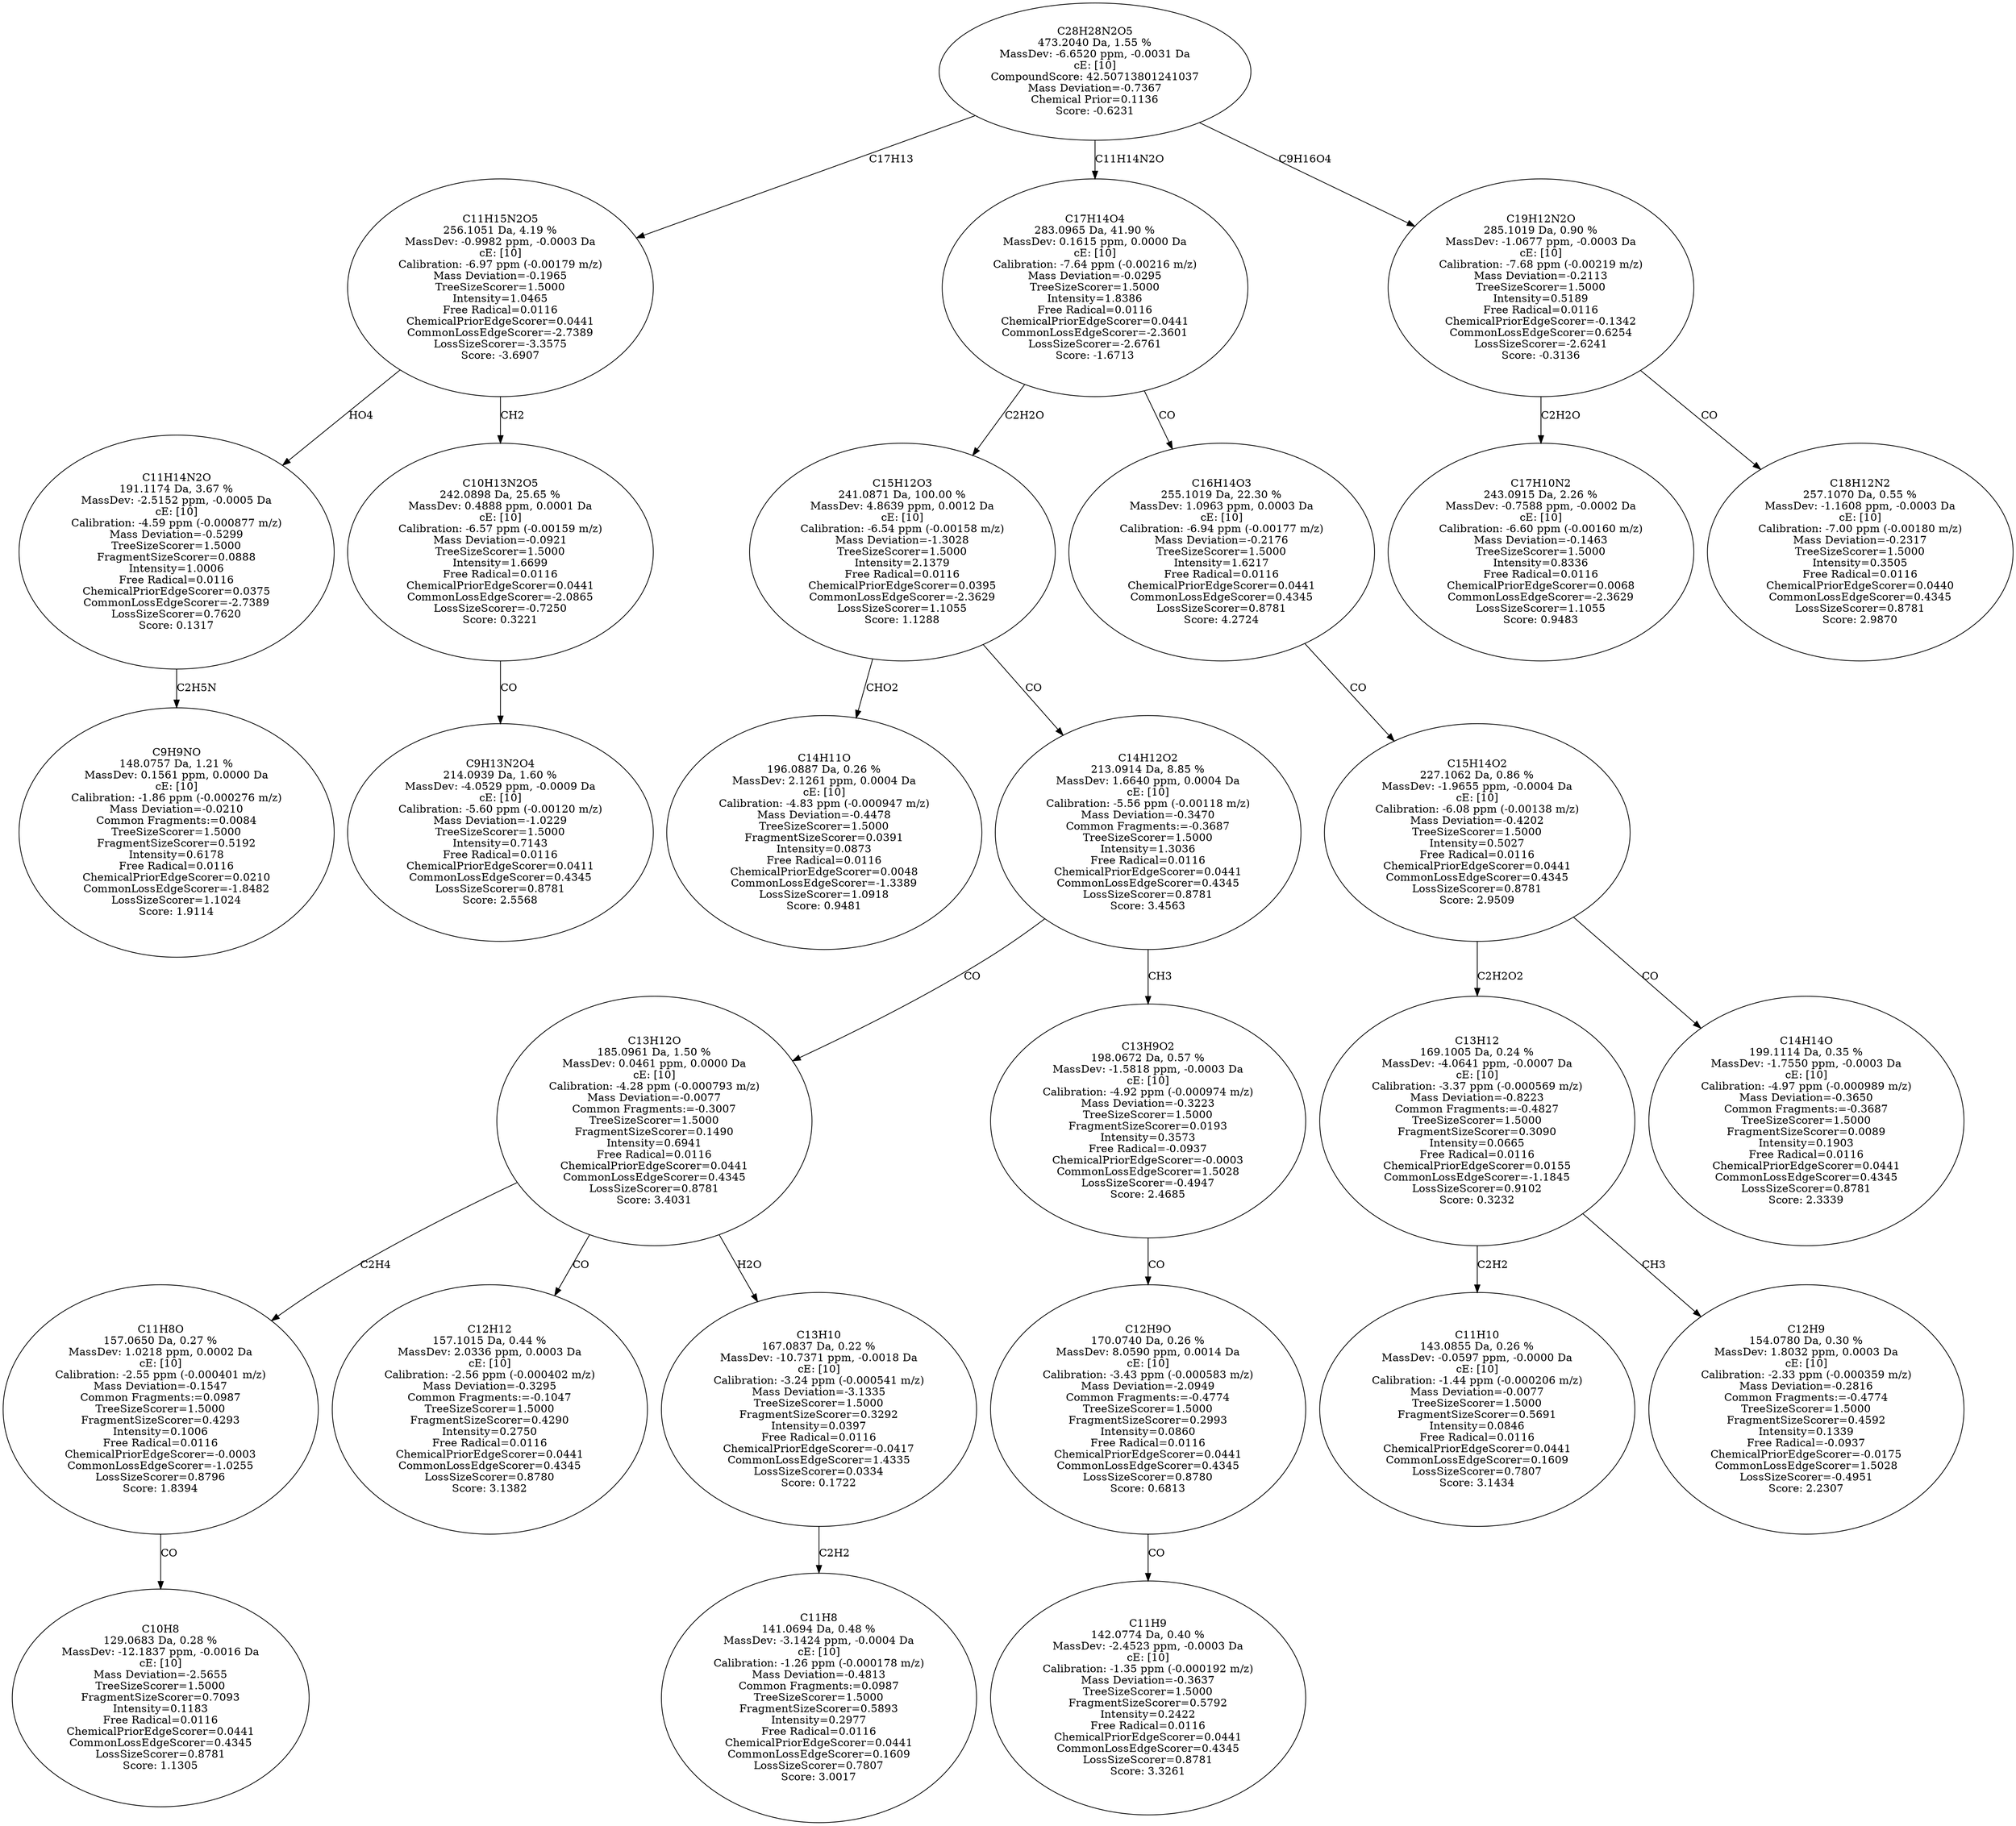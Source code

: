 strict digraph {
v1 [label="C9H9NO\n148.0757 Da, 1.21 %\nMassDev: 0.1561 ppm, 0.0000 Da\ncE: [10]\nCalibration: -1.86 ppm (-0.000276 m/z)\nMass Deviation=-0.0210\nCommon Fragments:=0.0084\nTreeSizeScorer=1.5000\nFragmentSizeScorer=0.5192\nIntensity=0.6178\nFree Radical=0.0116\nChemicalPriorEdgeScorer=0.0210\nCommonLossEdgeScorer=-1.8482\nLossSizeScorer=1.1024\nScore: 1.9114"];
v2 [label="C11H14N2O\n191.1174 Da, 3.67 %\nMassDev: -2.5152 ppm, -0.0005 Da\ncE: [10]\nCalibration: -4.59 ppm (-0.000877 m/z)\nMass Deviation=-0.5299\nTreeSizeScorer=1.5000\nFragmentSizeScorer=0.0888\nIntensity=1.0006\nFree Radical=0.0116\nChemicalPriorEdgeScorer=0.0375\nCommonLossEdgeScorer=-2.7389\nLossSizeScorer=0.7620\nScore: 0.1317"];
v3 [label="C9H13N2O4\n214.0939 Da, 1.60 %\nMassDev: -4.0529 ppm, -0.0009 Da\ncE: [10]\nCalibration: -5.60 ppm (-0.00120 m/z)\nMass Deviation=-1.0229\nTreeSizeScorer=1.5000\nIntensity=0.7143\nFree Radical=0.0116\nChemicalPriorEdgeScorer=0.0411\nCommonLossEdgeScorer=0.4345\nLossSizeScorer=0.8781\nScore: 2.5568"];
v4 [label="C10H13N2O5\n242.0898 Da, 25.65 %\nMassDev: 0.4888 ppm, 0.0001 Da\ncE: [10]\nCalibration: -6.57 ppm (-0.00159 m/z)\nMass Deviation=-0.0921\nTreeSizeScorer=1.5000\nIntensity=1.6699\nFree Radical=0.0116\nChemicalPriorEdgeScorer=0.0441\nCommonLossEdgeScorer=-2.0865\nLossSizeScorer=-0.7250\nScore: 0.3221"];
v5 [label="C11H15N2O5\n256.1051 Da, 4.19 %\nMassDev: -0.9982 ppm, -0.0003 Da\ncE: [10]\nCalibration: -6.97 ppm (-0.00179 m/z)\nMass Deviation=-0.1965\nTreeSizeScorer=1.5000\nIntensity=1.0465\nFree Radical=0.0116\nChemicalPriorEdgeScorer=0.0441\nCommonLossEdgeScorer=-2.7389\nLossSizeScorer=-3.3575\nScore: -3.6907"];
v6 [label="C14H11O\n196.0887 Da, 0.26 %\nMassDev: 2.1261 ppm, 0.0004 Da\ncE: [10]\nCalibration: -4.83 ppm (-0.000947 m/z)\nMass Deviation=-0.4478\nTreeSizeScorer=1.5000\nFragmentSizeScorer=0.0391\nIntensity=0.0873\nFree Radical=0.0116\nChemicalPriorEdgeScorer=0.0048\nCommonLossEdgeScorer=-1.3389\nLossSizeScorer=1.0918\nScore: 0.9481"];
v7 [label="C10H8\n129.0683 Da, 0.28 %\nMassDev: -12.1837 ppm, -0.0016 Da\ncE: [10]\nMass Deviation=-2.5655\nTreeSizeScorer=1.5000\nFragmentSizeScorer=0.7093\nIntensity=0.1183\nFree Radical=0.0116\nChemicalPriorEdgeScorer=0.0441\nCommonLossEdgeScorer=0.4345\nLossSizeScorer=0.8781\nScore: 1.1305"];
v8 [label="C11H8O\n157.0650 Da, 0.27 %\nMassDev: 1.0218 ppm, 0.0002 Da\ncE: [10]\nCalibration: -2.55 ppm (-0.000401 m/z)\nMass Deviation=-0.1547\nCommon Fragments:=0.0987\nTreeSizeScorer=1.5000\nFragmentSizeScorer=0.4293\nIntensity=0.1006\nFree Radical=0.0116\nChemicalPriorEdgeScorer=-0.0003\nCommonLossEdgeScorer=-1.0255\nLossSizeScorer=0.8796\nScore: 1.8394"];
v9 [label="C12H12\n157.1015 Da, 0.44 %\nMassDev: 2.0336 ppm, 0.0003 Da\ncE: [10]\nCalibration: -2.56 ppm (-0.000402 m/z)\nMass Deviation=-0.3295\nCommon Fragments:=-0.1047\nTreeSizeScorer=1.5000\nFragmentSizeScorer=0.4290\nIntensity=0.2750\nFree Radical=0.0116\nChemicalPriorEdgeScorer=0.0441\nCommonLossEdgeScorer=0.4345\nLossSizeScorer=0.8780\nScore: 3.1382"];
v10 [label="C11H8\n141.0694 Da, 0.48 %\nMassDev: -3.1424 ppm, -0.0004 Da\ncE: [10]\nCalibration: -1.26 ppm (-0.000178 m/z)\nMass Deviation=-0.4813\nCommon Fragments:=0.0987\nTreeSizeScorer=1.5000\nFragmentSizeScorer=0.5893\nIntensity=0.2977\nFree Radical=0.0116\nChemicalPriorEdgeScorer=0.0441\nCommonLossEdgeScorer=0.1609\nLossSizeScorer=0.7807\nScore: 3.0017"];
v11 [label="C13H10\n167.0837 Da, 0.22 %\nMassDev: -10.7371 ppm, -0.0018 Da\ncE: [10]\nCalibration: -3.24 ppm (-0.000541 m/z)\nMass Deviation=-3.1335\nTreeSizeScorer=1.5000\nFragmentSizeScorer=0.3292\nIntensity=0.0397\nFree Radical=0.0116\nChemicalPriorEdgeScorer=-0.0417\nCommonLossEdgeScorer=1.4335\nLossSizeScorer=0.0334\nScore: 0.1722"];
v12 [label="C13H12O\n185.0961 Da, 1.50 %\nMassDev: 0.0461 ppm, 0.0000 Da\ncE: [10]\nCalibration: -4.28 ppm (-0.000793 m/z)\nMass Deviation=-0.0077\nCommon Fragments:=-0.3007\nTreeSizeScorer=1.5000\nFragmentSizeScorer=0.1490\nIntensity=0.6941\nFree Radical=0.0116\nChemicalPriorEdgeScorer=0.0441\nCommonLossEdgeScorer=0.4345\nLossSizeScorer=0.8781\nScore: 3.4031"];
v13 [label="C11H9\n142.0774 Da, 0.40 %\nMassDev: -2.4523 ppm, -0.0003 Da\ncE: [10]\nCalibration: -1.35 ppm (-0.000192 m/z)\nMass Deviation=-0.3637\nTreeSizeScorer=1.5000\nFragmentSizeScorer=0.5792\nIntensity=0.2422\nFree Radical=0.0116\nChemicalPriorEdgeScorer=0.0441\nCommonLossEdgeScorer=0.4345\nLossSizeScorer=0.8781\nScore: 3.3261"];
v14 [label="C12H9O\n170.0740 Da, 0.26 %\nMassDev: 8.0590 ppm, 0.0014 Da\ncE: [10]\nCalibration: -3.43 ppm (-0.000583 m/z)\nMass Deviation=-2.0949\nCommon Fragments:=-0.4774\nTreeSizeScorer=1.5000\nFragmentSizeScorer=0.2993\nIntensity=0.0860\nFree Radical=0.0116\nChemicalPriorEdgeScorer=0.0441\nCommonLossEdgeScorer=0.4345\nLossSizeScorer=0.8780\nScore: 0.6813"];
v15 [label="C13H9O2\n198.0672 Da, 0.57 %\nMassDev: -1.5818 ppm, -0.0003 Da\ncE: [10]\nCalibration: -4.92 ppm (-0.000974 m/z)\nMass Deviation=-0.3223\nTreeSizeScorer=1.5000\nFragmentSizeScorer=0.0193\nIntensity=0.3573\nFree Radical=-0.0937\nChemicalPriorEdgeScorer=-0.0003\nCommonLossEdgeScorer=1.5028\nLossSizeScorer=-0.4947\nScore: 2.4685"];
v16 [label="C14H12O2\n213.0914 Da, 8.85 %\nMassDev: 1.6640 ppm, 0.0004 Da\ncE: [10]\nCalibration: -5.56 ppm (-0.00118 m/z)\nMass Deviation=-0.3470\nCommon Fragments:=-0.3687\nTreeSizeScorer=1.5000\nIntensity=1.3036\nFree Radical=0.0116\nChemicalPriorEdgeScorer=0.0441\nCommonLossEdgeScorer=0.4345\nLossSizeScorer=0.8781\nScore: 3.4563"];
v17 [label="C15H12O3\n241.0871 Da, 100.00 %\nMassDev: 4.8639 ppm, 0.0012 Da\ncE: [10]\nCalibration: -6.54 ppm (-0.00158 m/z)\nMass Deviation=-1.3028\nTreeSizeScorer=1.5000\nIntensity=2.1379\nFree Radical=0.0116\nChemicalPriorEdgeScorer=0.0395\nCommonLossEdgeScorer=-2.3629\nLossSizeScorer=1.1055\nScore: 1.1288"];
v18 [label="C11H10\n143.0855 Da, 0.26 %\nMassDev: -0.0597 ppm, -0.0000 Da\ncE: [10]\nCalibration: -1.44 ppm (-0.000206 m/z)\nMass Deviation=-0.0077\nTreeSizeScorer=1.5000\nFragmentSizeScorer=0.5691\nIntensity=0.0846\nFree Radical=0.0116\nChemicalPriorEdgeScorer=0.0441\nCommonLossEdgeScorer=0.1609\nLossSizeScorer=0.7807\nScore: 3.1434"];
v19 [label="C12H9\n154.0780 Da, 0.30 %\nMassDev: 1.8032 ppm, 0.0003 Da\ncE: [10]\nCalibration: -2.33 ppm (-0.000359 m/z)\nMass Deviation=-0.2816\nCommon Fragments:=-0.4774\nTreeSizeScorer=1.5000\nFragmentSizeScorer=0.4592\nIntensity=0.1339\nFree Radical=-0.0937\nChemicalPriorEdgeScorer=-0.0175\nCommonLossEdgeScorer=1.5028\nLossSizeScorer=-0.4951\nScore: 2.2307"];
v20 [label="C13H12\n169.1005 Da, 0.24 %\nMassDev: -4.0641 ppm, -0.0007 Da\ncE: [10]\nCalibration: -3.37 ppm (-0.000569 m/z)\nMass Deviation=-0.8223\nCommon Fragments:=-0.4827\nTreeSizeScorer=1.5000\nFragmentSizeScorer=0.3090\nIntensity=0.0665\nFree Radical=0.0116\nChemicalPriorEdgeScorer=0.0155\nCommonLossEdgeScorer=-1.1845\nLossSizeScorer=0.9102\nScore: 0.3232"];
v21 [label="C14H14O\n199.1114 Da, 0.35 %\nMassDev: -1.7550 ppm, -0.0003 Da\ncE: [10]\nCalibration: -4.97 ppm (-0.000989 m/z)\nMass Deviation=-0.3650\nCommon Fragments:=-0.3687\nTreeSizeScorer=1.5000\nFragmentSizeScorer=0.0089\nIntensity=0.1903\nFree Radical=0.0116\nChemicalPriorEdgeScorer=0.0441\nCommonLossEdgeScorer=0.4345\nLossSizeScorer=0.8781\nScore: 2.3339"];
v22 [label="C15H14O2\n227.1062 Da, 0.86 %\nMassDev: -1.9655 ppm, -0.0004 Da\ncE: [10]\nCalibration: -6.08 ppm (-0.00138 m/z)\nMass Deviation=-0.4202\nTreeSizeScorer=1.5000\nIntensity=0.5027\nFree Radical=0.0116\nChemicalPriorEdgeScorer=0.0441\nCommonLossEdgeScorer=0.4345\nLossSizeScorer=0.8781\nScore: 2.9509"];
v23 [label="C16H14O3\n255.1019 Da, 22.30 %\nMassDev: 1.0963 ppm, 0.0003 Da\ncE: [10]\nCalibration: -6.94 ppm (-0.00177 m/z)\nMass Deviation=-0.2176\nTreeSizeScorer=1.5000\nIntensity=1.6217\nFree Radical=0.0116\nChemicalPriorEdgeScorer=0.0441\nCommonLossEdgeScorer=0.4345\nLossSizeScorer=0.8781\nScore: 4.2724"];
v24 [label="C17H14O4\n283.0965 Da, 41.90 %\nMassDev: 0.1615 ppm, 0.0000 Da\ncE: [10]\nCalibration: -7.64 ppm (-0.00216 m/z)\nMass Deviation=-0.0295\nTreeSizeScorer=1.5000\nIntensity=1.8386\nFree Radical=0.0116\nChemicalPriorEdgeScorer=0.0441\nCommonLossEdgeScorer=-2.3601\nLossSizeScorer=-2.6761\nScore: -1.6713"];
v25 [label="C17H10N2\n243.0915 Da, 2.26 %\nMassDev: -0.7588 ppm, -0.0002 Da\ncE: [10]\nCalibration: -6.60 ppm (-0.00160 m/z)\nMass Deviation=-0.1463\nTreeSizeScorer=1.5000\nIntensity=0.8336\nFree Radical=0.0116\nChemicalPriorEdgeScorer=0.0068\nCommonLossEdgeScorer=-2.3629\nLossSizeScorer=1.1055\nScore: 0.9483"];
v26 [label="C18H12N2\n257.1070 Da, 0.55 %\nMassDev: -1.1608 ppm, -0.0003 Da\ncE: [10]\nCalibration: -7.00 ppm (-0.00180 m/z)\nMass Deviation=-0.2317\nTreeSizeScorer=1.5000\nIntensity=0.3505\nFree Radical=0.0116\nChemicalPriorEdgeScorer=0.0440\nCommonLossEdgeScorer=0.4345\nLossSizeScorer=0.8781\nScore: 2.9870"];
v27 [label="C19H12N2O\n285.1019 Da, 0.90 %\nMassDev: -1.0677 ppm, -0.0003 Da\ncE: [10]\nCalibration: -7.68 ppm (-0.00219 m/z)\nMass Deviation=-0.2113\nTreeSizeScorer=1.5000\nIntensity=0.5189\nFree Radical=0.0116\nChemicalPriorEdgeScorer=-0.1342\nCommonLossEdgeScorer=0.6254\nLossSizeScorer=-2.6241\nScore: -0.3136"];
v28 [label="C28H28N2O5\n473.2040 Da, 1.55 %\nMassDev: -6.6520 ppm, -0.0031 Da\ncE: [10]\nCompoundScore: 42.50713801241037\nMass Deviation=-0.7367\nChemical Prior=0.1136\nScore: -0.6231"];
v2 -> v1 [label="C2H5N"];
v5 -> v2 [label="HO4"];
v4 -> v3 [label="CO"];
v5 -> v4 [label="CH2"];
v28 -> v5 [label="C17H13"];
v17 -> v6 [label="CHO2"];
v8 -> v7 [label="CO"];
v12 -> v8 [label="C2H4"];
v12 -> v9 [label="CO"];
v11 -> v10 [label="C2H2"];
v12 -> v11 [label="H2O"];
v16 -> v12 [label="CO"];
v14 -> v13 [label="CO"];
v15 -> v14 [label="CO"];
v16 -> v15 [label="CH3"];
v17 -> v16 [label="CO"];
v24 -> v17 [label="C2H2O"];
v20 -> v18 [label="C2H2"];
v20 -> v19 [label="CH3"];
v22 -> v20 [label="C2H2O2"];
v22 -> v21 [label="CO"];
v23 -> v22 [label="CO"];
v24 -> v23 [label="CO"];
v28 -> v24 [label="C11H14N2O"];
v27 -> v25 [label="C2H2O"];
v27 -> v26 [label="CO"];
v28 -> v27 [label="C9H16O4"];
}